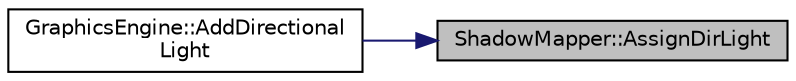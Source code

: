 digraph "ShadowMapper::AssignDirLight"
{
 // LATEX_PDF_SIZE
  edge [fontname="Helvetica",fontsize="10",labelfontname="Helvetica",labelfontsize="10"];
  node [fontname="Helvetica",fontsize="10",shape=record];
  rankdir="RL";
  Node6 [label="ShadowMapper::AssignDirLight",height=0.2,width=0.4,color="black", fillcolor="grey75", style="filled", fontcolor="black",tooltip=" "];
  Node6 -> Node7 [dir="back",color="midnightblue",fontsize="10",style="solid",fontname="Helvetica"];
  Node7 [label="GraphicsEngine::AddDirectional\lLight",height=0.2,width=0.4,color="black", fillcolor="white", style="filled",URL="$class_graphics_engine.html#a768da97fa2b8f37b2b2d0de9ae312ce0",tooltip=" "];
}
